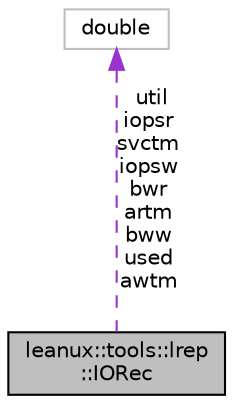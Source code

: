 digraph "leanux::tools::lrep::IORec"
{
 // LATEX_PDF_SIZE
  bgcolor="transparent";
  edge [fontname="Helvetica",fontsize="10",labelfontname="Helvetica",labelfontsize="10"];
  node [fontname="Helvetica",fontsize="10",shape=record];
  Node1 [label="leanux::tools::lrep\l::IORec",height=0.2,width=0.4,color="black", fillcolor="grey75", style="filled", fontcolor="black",tooltip=" "];
  Node2 -> Node1 [dir="back",color="darkorchid3",fontsize="10",style="dashed",label=" util\niopsr\nsvctm\niopsw\nbwr\nartm\nbww\nused\nawtm" ,fontname="Helvetica"];
  Node2 [label="double",height=0.2,width=0.4,color="grey75",tooltip=" "];
}
